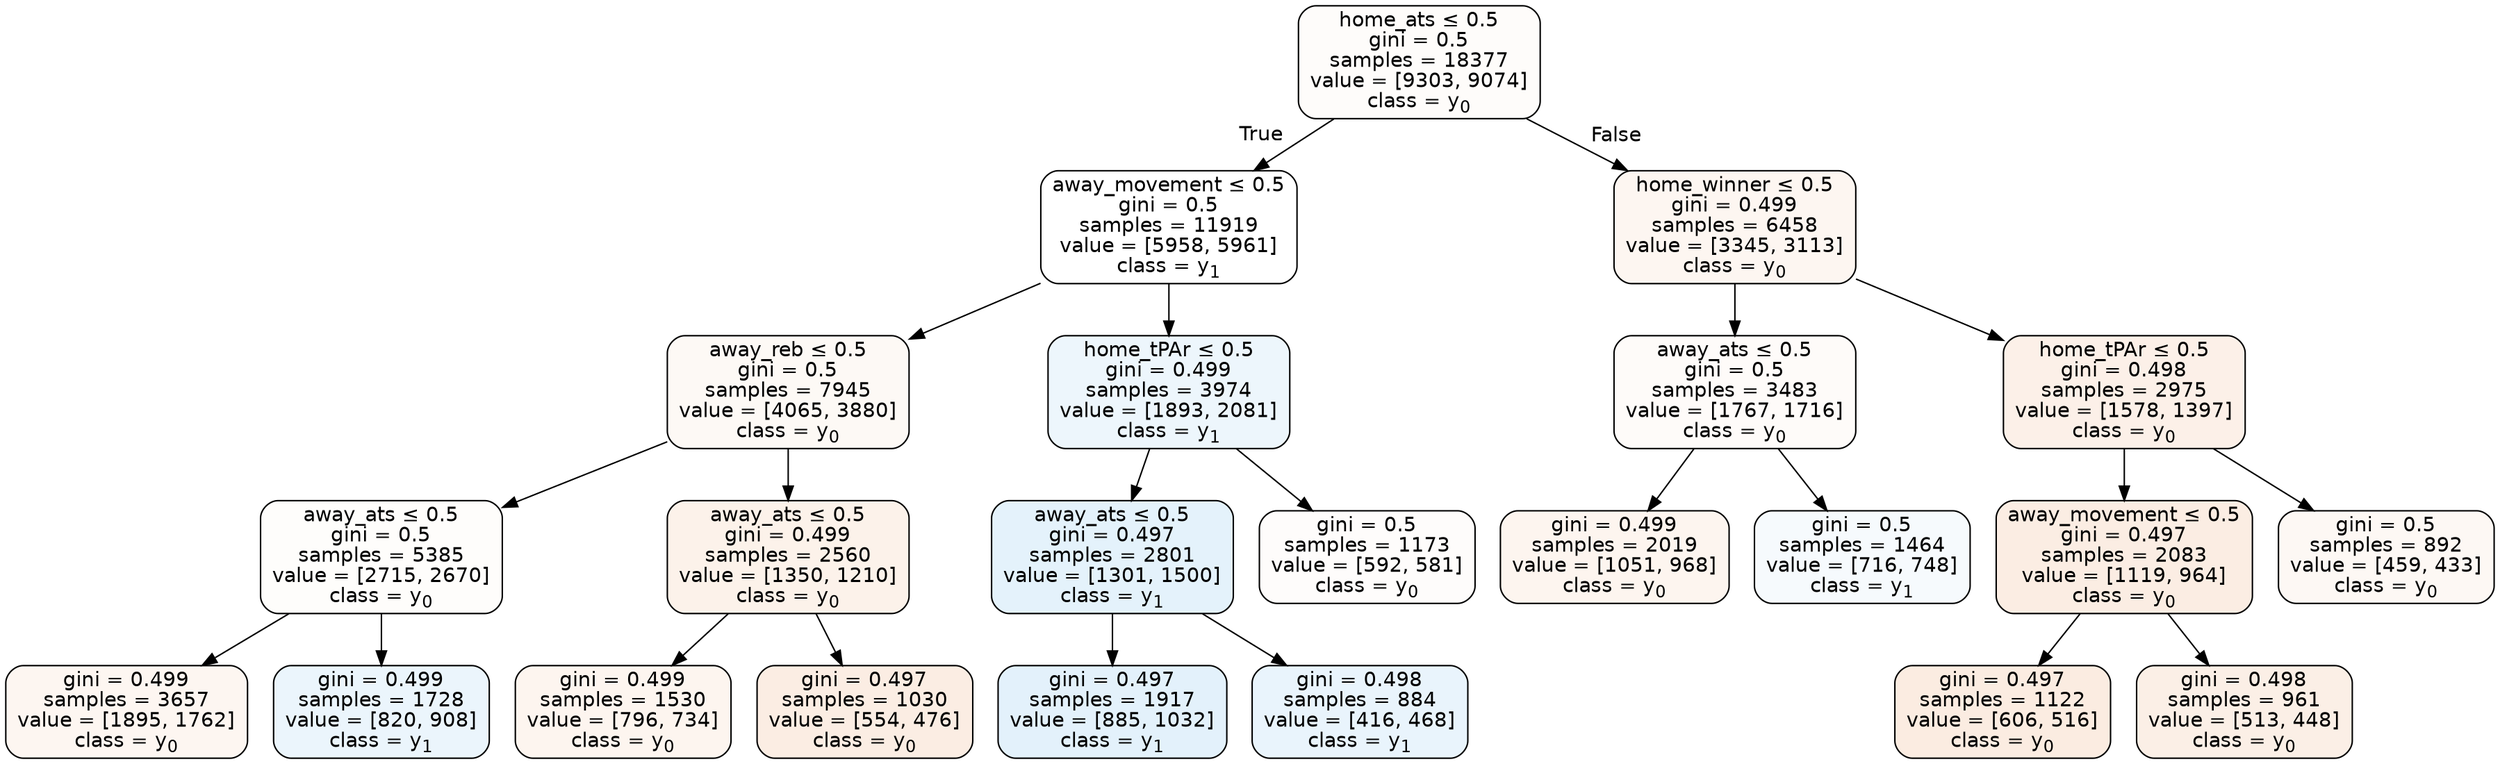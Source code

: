 digraph Tree {
node [shape=box, style="filled, rounded", color="black", fontname=helvetica] ;
edge [fontname=helvetica] ;
0 [label=<home_ats &le; 0.5<br/>gini = 0.5<br/>samples = 18377<br/>value = [9303, 9074]<br/>class = y<SUB>0</SUB>>, fillcolor="#e5813906"] ;
1 [label=<away_movement &le; 0.5<br/>gini = 0.5<br/>samples = 11919<br/>value = [5958, 5961]<br/>class = y<SUB>1</SUB>>, fillcolor="#399de500"] ;
0 -> 1 [labeldistance=2.5, labelangle=45, headlabel="True"] ;
2 [label=<away_reb &le; 0.5<br/>gini = 0.5<br/>samples = 7945<br/>value = [4065, 3880]<br/>class = y<SUB>0</SUB>>, fillcolor="#e581390c"] ;
1 -> 2 ;
3 [label=<away_ats &le; 0.5<br/>gini = 0.5<br/>samples = 5385<br/>value = [2715, 2670]<br/>class = y<SUB>0</SUB>>, fillcolor="#e5813904"] ;
2 -> 3 ;
4 [label=<gini = 0.499<br/>samples = 3657<br/>value = [1895, 1762]<br/>class = y<SUB>0</SUB>>, fillcolor="#e5813912"] ;
3 -> 4 ;
5 [label=<gini = 0.499<br/>samples = 1728<br/>value = [820, 908]<br/>class = y<SUB>1</SUB>>, fillcolor="#399de519"] ;
3 -> 5 ;
6 [label=<away_ats &le; 0.5<br/>gini = 0.499<br/>samples = 2560<br/>value = [1350, 1210]<br/>class = y<SUB>0</SUB>>, fillcolor="#e581391a"] ;
2 -> 6 ;
7 [label=<gini = 0.499<br/>samples = 1530<br/>value = [796, 734]<br/>class = y<SUB>0</SUB>>, fillcolor="#e5813914"] ;
6 -> 7 ;
8 [label=<gini = 0.497<br/>samples = 1030<br/>value = [554, 476]<br/>class = y<SUB>0</SUB>>, fillcolor="#e5813924"] ;
6 -> 8 ;
9 [label=<home_tPAr &le; 0.5<br/>gini = 0.499<br/>samples = 3974<br/>value = [1893, 2081]<br/>class = y<SUB>1</SUB>>, fillcolor="#399de517"] ;
1 -> 9 ;
10 [label=<away_ats &le; 0.5<br/>gini = 0.497<br/>samples = 2801<br/>value = [1301, 1500]<br/>class = y<SUB>1</SUB>>, fillcolor="#399de522"] ;
9 -> 10 ;
11 [label=<gini = 0.497<br/>samples = 1917<br/>value = [885, 1032]<br/>class = y<SUB>1</SUB>>, fillcolor="#399de524"] ;
10 -> 11 ;
12 [label=<gini = 0.498<br/>samples = 884<br/>value = [416, 468]<br/>class = y<SUB>1</SUB>>, fillcolor="#399de51c"] ;
10 -> 12 ;
13 [label=<gini = 0.5<br/>samples = 1173<br/>value = [592, 581]<br/>class = y<SUB>0</SUB>>, fillcolor="#e5813905"] ;
9 -> 13 ;
14 [label=<home_winner &le; 0.5<br/>gini = 0.499<br/>samples = 6458<br/>value = [3345, 3113]<br/>class = y<SUB>0</SUB>>, fillcolor="#e5813912"] ;
0 -> 14 [labeldistance=2.5, labelangle=-45, headlabel="False"] ;
15 [label=<away_ats &le; 0.5<br/>gini = 0.5<br/>samples = 3483<br/>value = [1767, 1716]<br/>class = y<SUB>0</SUB>>, fillcolor="#e5813907"] ;
14 -> 15 ;
16 [label=<gini = 0.499<br/>samples = 2019<br/>value = [1051, 968]<br/>class = y<SUB>0</SUB>>, fillcolor="#e5813914"] ;
15 -> 16 ;
17 [label=<gini = 0.5<br/>samples = 1464<br/>value = [716, 748]<br/>class = y<SUB>1</SUB>>, fillcolor="#399de50b"] ;
15 -> 17 ;
18 [label=<home_tPAr &le; 0.5<br/>gini = 0.498<br/>samples = 2975<br/>value = [1578, 1397]<br/>class = y<SUB>0</SUB>>, fillcolor="#e581391d"] ;
14 -> 18 ;
19 [label=<away_movement &le; 0.5<br/>gini = 0.497<br/>samples = 2083<br/>value = [1119, 964]<br/>class = y<SUB>0</SUB>>, fillcolor="#e5813923"] ;
18 -> 19 ;
20 [label=<gini = 0.497<br/>samples = 1122<br/>value = [606, 516]<br/>class = y<SUB>0</SUB>>, fillcolor="#e5813926"] ;
19 -> 20 ;
21 [label=<gini = 0.498<br/>samples = 961<br/>value = [513, 448]<br/>class = y<SUB>0</SUB>>, fillcolor="#e5813920"] ;
19 -> 21 ;
22 [label=<gini = 0.5<br/>samples = 892<br/>value = [459, 433]<br/>class = y<SUB>0</SUB>>, fillcolor="#e581390e"] ;
18 -> 22 ;
}